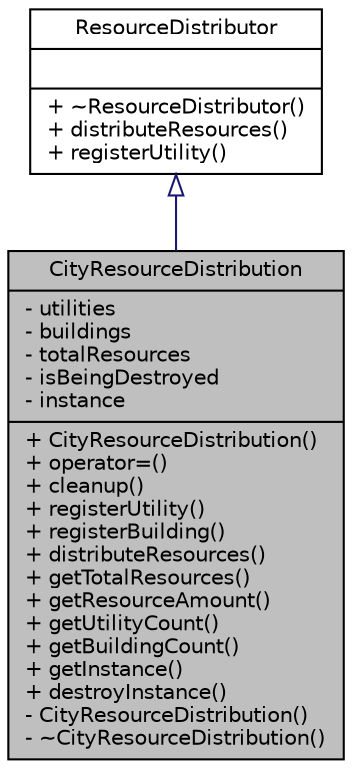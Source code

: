 digraph "CityResourceDistribution"
{
 // LATEX_PDF_SIZE
  edge [fontname="Helvetica",fontsize="10",labelfontname="Helvetica",labelfontsize="10"];
  node [fontname="Helvetica",fontsize="10",shape=record];
  Node1 [label="{CityResourceDistribution\n|- utilities\l- buildings\l- totalResources\l- isBeingDestroyed\l- instance\l|+ CityResourceDistribution()\l+ operator=()\l+ cleanup()\l+ registerUtility()\l+ registerBuilding()\l+ distributeResources()\l+ getTotalResources()\l+ getResourceAmount()\l+ getUtilityCount()\l+ getBuildingCount()\l+ getInstance()\l+ destroyInstance()\l- CityResourceDistribution()\l- ~CityResourceDistribution()\l}",height=0.2,width=0.4,color="black", fillcolor="grey75", style="filled", fontcolor="black",tooltip="Singleton class managing resource distribution across the city."];
  Node2 -> Node1 [dir="back",color="midnightblue",fontsize="10",style="solid",arrowtail="onormal",fontname="Helvetica"];
  Node2 [label="{ResourceDistributor\n||+ ~ResourceDistributor()\l+ distributeResources()\l+ registerUtility()\l}",height=0.2,width=0.4,color="black", fillcolor="white", style="filled",URL="$classResourceDistributor.html",tooltip="Abstract interface for resource distribution."];
}
